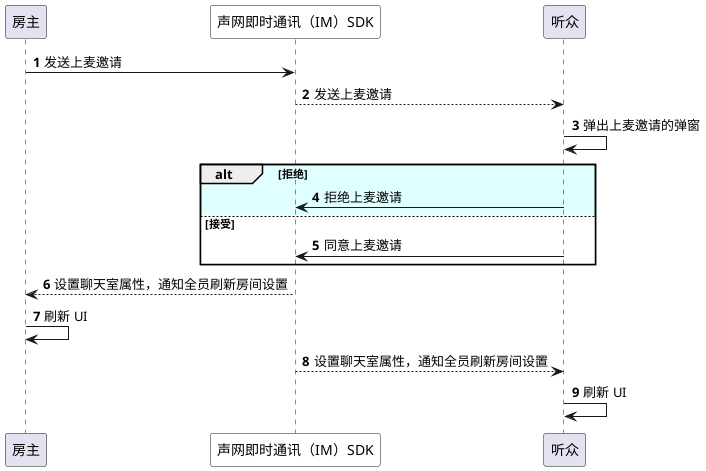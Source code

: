 @startuml
autonumber
participant "房主" as a
participant "声网即时通讯（IM）SDK" as b #White
participant "听众" as c
a -> b: 发送上麦邀请
b --> c: 发送上麦邀请
c -> c: 弹出上麦邀请的弹窗
alt #LightCyan 拒绝
c -> b: 拒绝上麦邀请
else #White 接受
c -> b: 同意上麦邀请
end
b --> a: 设置聊天室属性，通知全员刷新房间设置
a -> a: 刷新 UI
b --> c: 设置聊天室属性，通知全员刷新房间设置
c -> c: 刷新 UI
@enduml